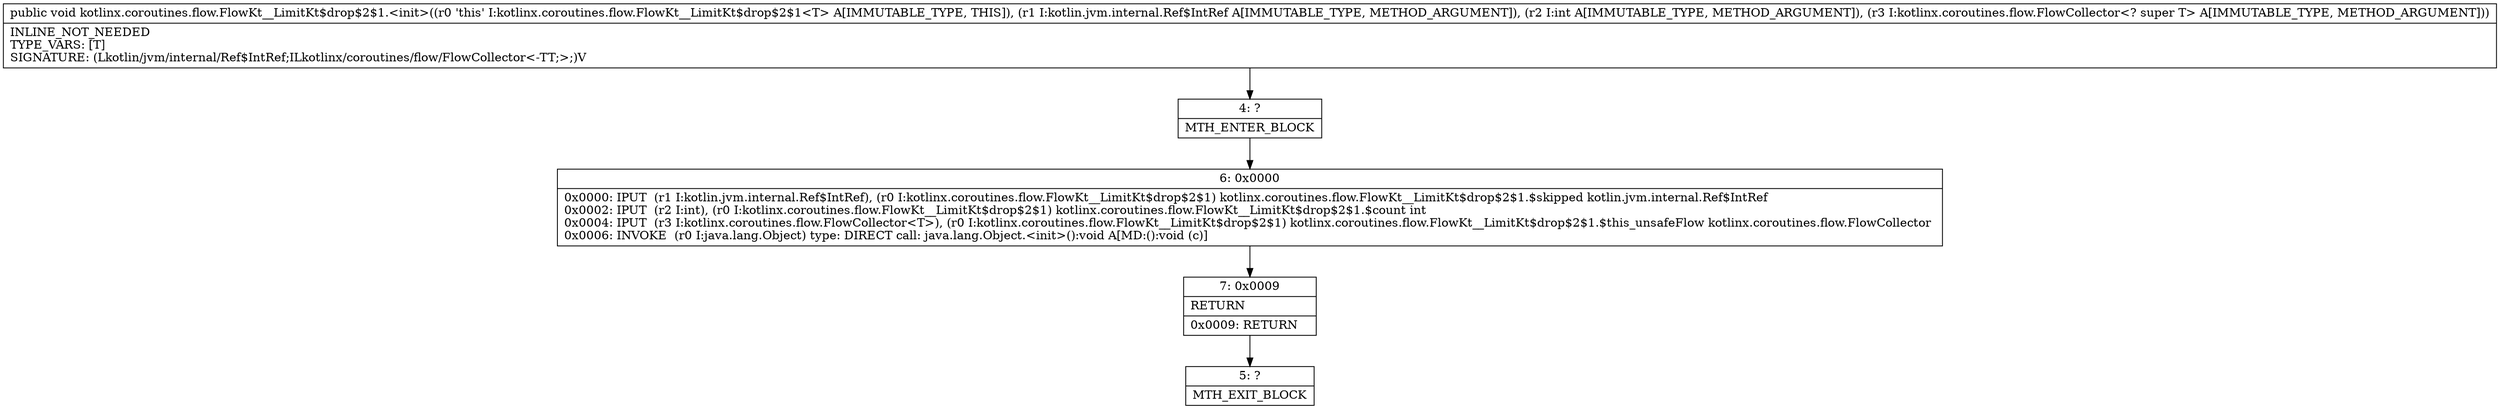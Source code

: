 digraph "CFG forkotlinx.coroutines.flow.FlowKt__LimitKt$drop$2$1.\<init\>(Lkotlin\/jvm\/internal\/Ref$IntRef;ILkotlinx\/coroutines\/flow\/FlowCollector;)V" {
Node_4 [shape=record,label="{4\:\ ?|MTH_ENTER_BLOCK\l}"];
Node_6 [shape=record,label="{6\:\ 0x0000|0x0000: IPUT  (r1 I:kotlin.jvm.internal.Ref$IntRef), (r0 I:kotlinx.coroutines.flow.FlowKt__LimitKt$drop$2$1) kotlinx.coroutines.flow.FlowKt__LimitKt$drop$2$1.$skipped kotlin.jvm.internal.Ref$IntRef \l0x0002: IPUT  (r2 I:int), (r0 I:kotlinx.coroutines.flow.FlowKt__LimitKt$drop$2$1) kotlinx.coroutines.flow.FlowKt__LimitKt$drop$2$1.$count int \l0x0004: IPUT  (r3 I:kotlinx.coroutines.flow.FlowCollector\<T\>), (r0 I:kotlinx.coroutines.flow.FlowKt__LimitKt$drop$2$1) kotlinx.coroutines.flow.FlowKt__LimitKt$drop$2$1.$this_unsafeFlow kotlinx.coroutines.flow.FlowCollector \l0x0006: INVOKE  (r0 I:java.lang.Object) type: DIRECT call: java.lang.Object.\<init\>():void A[MD:():void (c)]\l}"];
Node_7 [shape=record,label="{7\:\ 0x0009|RETURN\l|0x0009: RETURN   \l}"];
Node_5 [shape=record,label="{5\:\ ?|MTH_EXIT_BLOCK\l}"];
MethodNode[shape=record,label="{public void kotlinx.coroutines.flow.FlowKt__LimitKt$drop$2$1.\<init\>((r0 'this' I:kotlinx.coroutines.flow.FlowKt__LimitKt$drop$2$1\<T\> A[IMMUTABLE_TYPE, THIS]), (r1 I:kotlin.jvm.internal.Ref$IntRef A[IMMUTABLE_TYPE, METHOD_ARGUMENT]), (r2 I:int A[IMMUTABLE_TYPE, METHOD_ARGUMENT]), (r3 I:kotlinx.coroutines.flow.FlowCollector\<? super T\> A[IMMUTABLE_TYPE, METHOD_ARGUMENT]))  | INLINE_NOT_NEEDED\lTYPE_VARS: [T]\lSIGNATURE: (Lkotlin\/jvm\/internal\/Ref$IntRef;ILkotlinx\/coroutines\/flow\/FlowCollector\<\-TT;\>;)V\l}"];
MethodNode -> Node_4;Node_4 -> Node_6;
Node_6 -> Node_7;
Node_7 -> Node_5;
}

